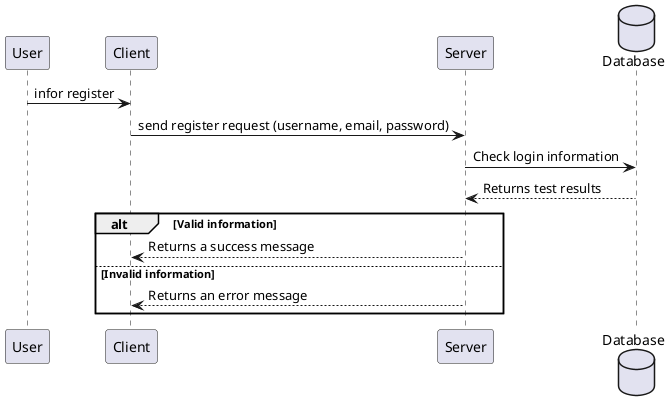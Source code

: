 @startuml
participant User
participant Client
participant Server
database Database

User -> Client: infor register
Client -> Server: send register request (username, email, password)
Server -> Database: Check login information
Database --> Server: Returns test results
alt Valid information
    Server --> Client: Returns a success message
else Invalid information
    Server --> Client: Returns an error message
end

@enduml